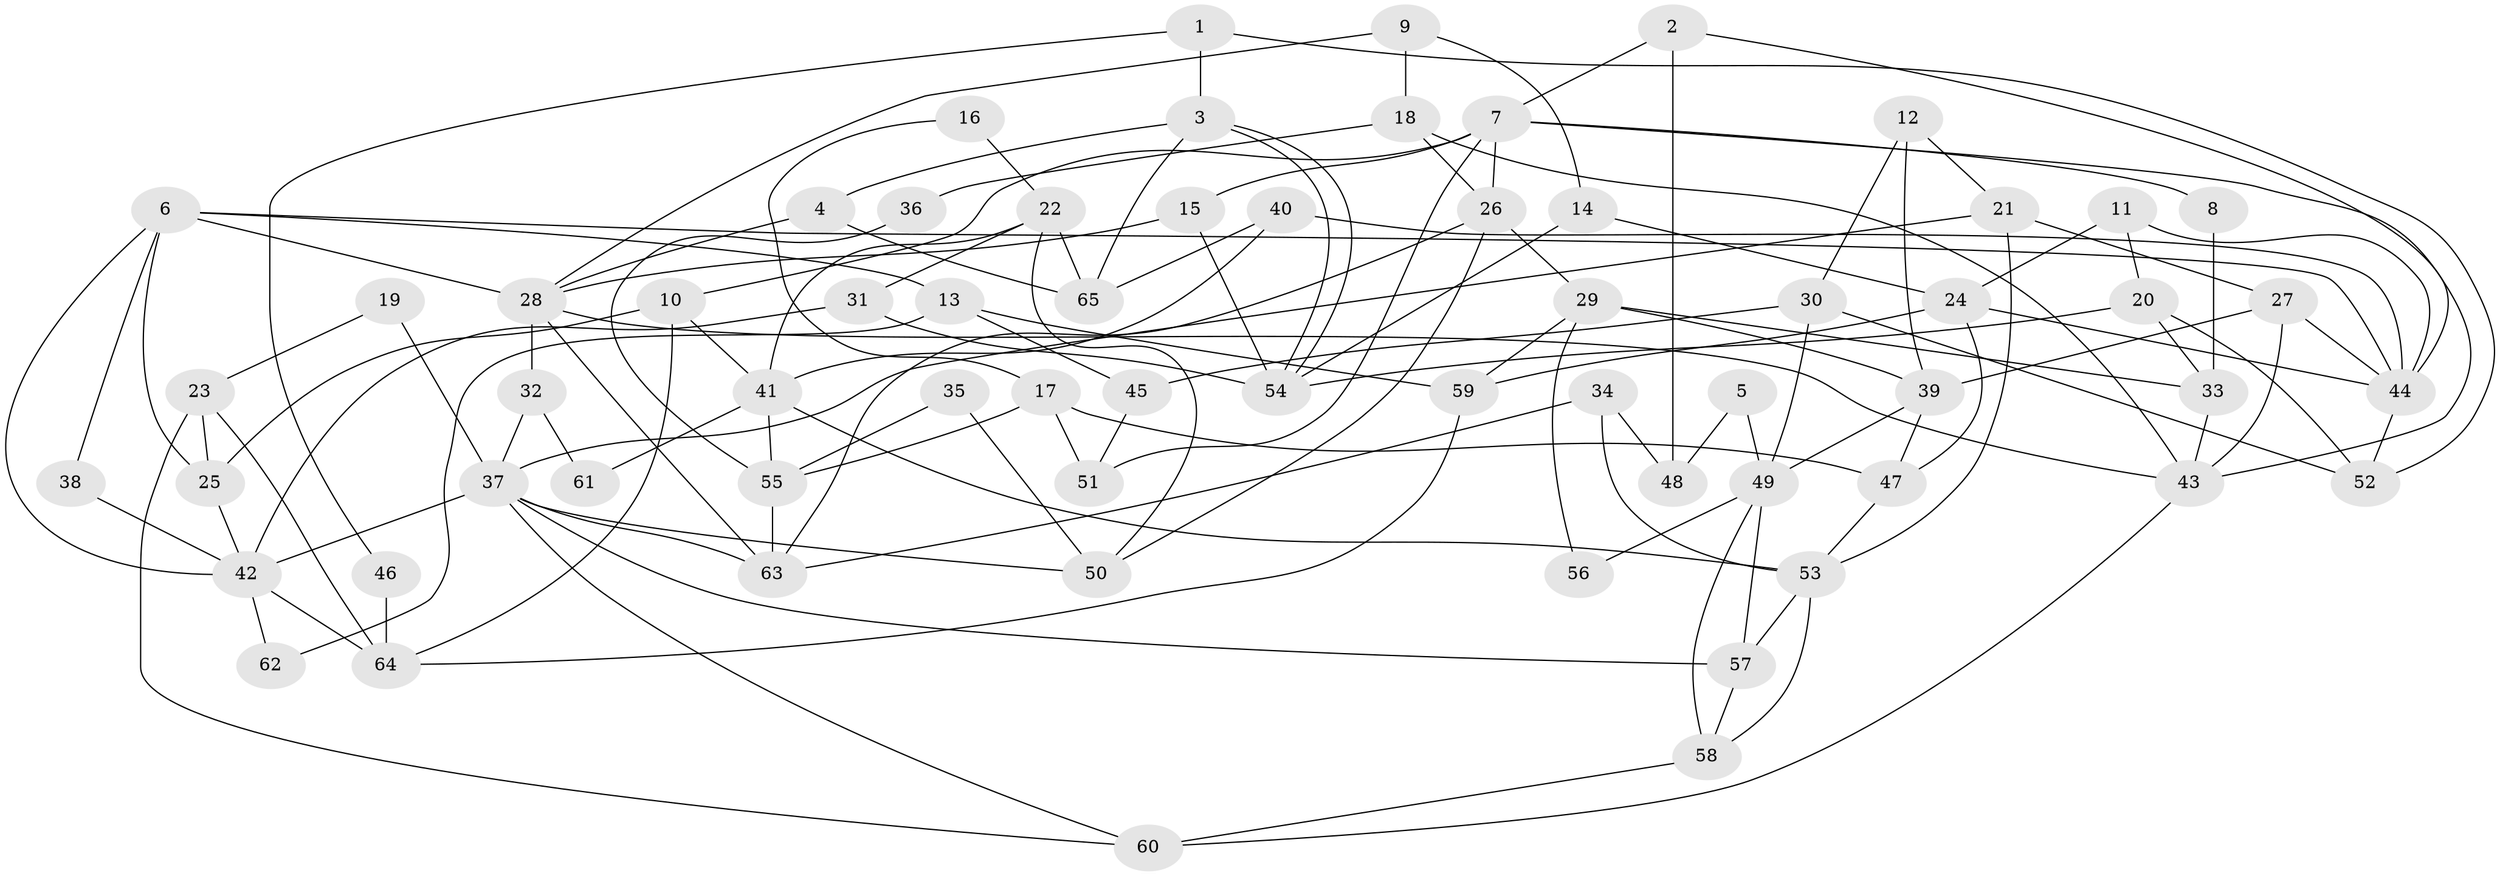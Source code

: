// coarse degree distribution, {5: 0.1282051282051282, 8: 0.07692307692307693, 3: 0.23076923076923078, 9: 0.02564102564102564, 11: 0.02564102564102564, 14: 0.02564102564102564, 4: 0.15384615384615385, 6: 0.10256410256410256, 2: 0.1282051282051282, 7: 0.05128205128205128, 1: 0.05128205128205128}
// Generated by graph-tools (version 1.1) at 2025/18/03/04/25 18:18:37]
// undirected, 65 vertices, 130 edges
graph export_dot {
graph [start="1"]
  node [color=gray90,style=filled];
  1;
  2;
  3;
  4;
  5;
  6;
  7;
  8;
  9;
  10;
  11;
  12;
  13;
  14;
  15;
  16;
  17;
  18;
  19;
  20;
  21;
  22;
  23;
  24;
  25;
  26;
  27;
  28;
  29;
  30;
  31;
  32;
  33;
  34;
  35;
  36;
  37;
  38;
  39;
  40;
  41;
  42;
  43;
  44;
  45;
  46;
  47;
  48;
  49;
  50;
  51;
  52;
  53;
  54;
  55;
  56;
  57;
  58;
  59;
  60;
  61;
  62;
  63;
  64;
  65;
  1 -- 3;
  1 -- 52;
  1 -- 46;
  2 -- 44;
  2 -- 7;
  2 -- 48;
  3 -- 54;
  3 -- 54;
  3 -- 65;
  3 -- 4;
  4 -- 28;
  4 -- 65;
  5 -- 48;
  5 -- 49;
  6 -- 42;
  6 -- 28;
  6 -- 13;
  6 -- 25;
  6 -- 38;
  6 -- 44;
  7 -- 43;
  7 -- 15;
  7 -- 8;
  7 -- 10;
  7 -- 26;
  7 -- 51;
  8 -- 33;
  9 -- 14;
  9 -- 18;
  9 -- 28;
  10 -- 25;
  10 -- 41;
  10 -- 64;
  11 -- 44;
  11 -- 24;
  11 -- 20;
  12 -- 21;
  12 -- 30;
  12 -- 39;
  13 -- 59;
  13 -- 45;
  13 -- 62;
  14 -- 54;
  14 -- 24;
  15 -- 54;
  15 -- 28;
  16 -- 22;
  16 -- 17;
  17 -- 47;
  17 -- 55;
  17 -- 51;
  18 -- 26;
  18 -- 43;
  18 -- 36;
  19 -- 23;
  19 -- 37;
  20 -- 52;
  20 -- 33;
  20 -- 54;
  21 -- 27;
  21 -- 53;
  21 -- 37;
  22 -- 31;
  22 -- 41;
  22 -- 50;
  22 -- 65;
  23 -- 25;
  23 -- 60;
  23 -- 64;
  24 -- 44;
  24 -- 59;
  24 -- 47;
  25 -- 42;
  26 -- 63;
  26 -- 29;
  26 -- 50;
  27 -- 39;
  27 -- 44;
  27 -- 43;
  28 -- 43;
  28 -- 32;
  28 -- 63;
  29 -- 33;
  29 -- 39;
  29 -- 56;
  29 -- 59;
  30 -- 49;
  30 -- 45;
  30 -- 52;
  31 -- 42;
  31 -- 54;
  32 -- 37;
  32 -- 61;
  33 -- 43;
  34 -- 53;
  34 -- 63;
  34 -- 48;
  35 -- 50;
  35 -- 55;
  36 -- 55;
  37 -- 50;
  37 -- 42;
  37 -- 57;
  37 -- 60;
  37 -- 63;
  38 -- 42;
  39 -- 47;
  39 -- 49;
  40 -- 65;
  40 -- 41;
  40 -- 44;
  41 -- 53;
  41 -- 55;
  41 -- 61;
  42 -- 64;
  42 -- 62;
  43 -- 60;
  44 -- 52;
  45 -- 51;
  46 -- 64;
  47 -- 53;
  49 -- 57;
  49 -- 56;
  49 -- 58;
  53 -- 58;
  53 -- 57;
  55 -- 63;
  57 -- 58;
  58 -- 60;
  59 -- 64;
}
